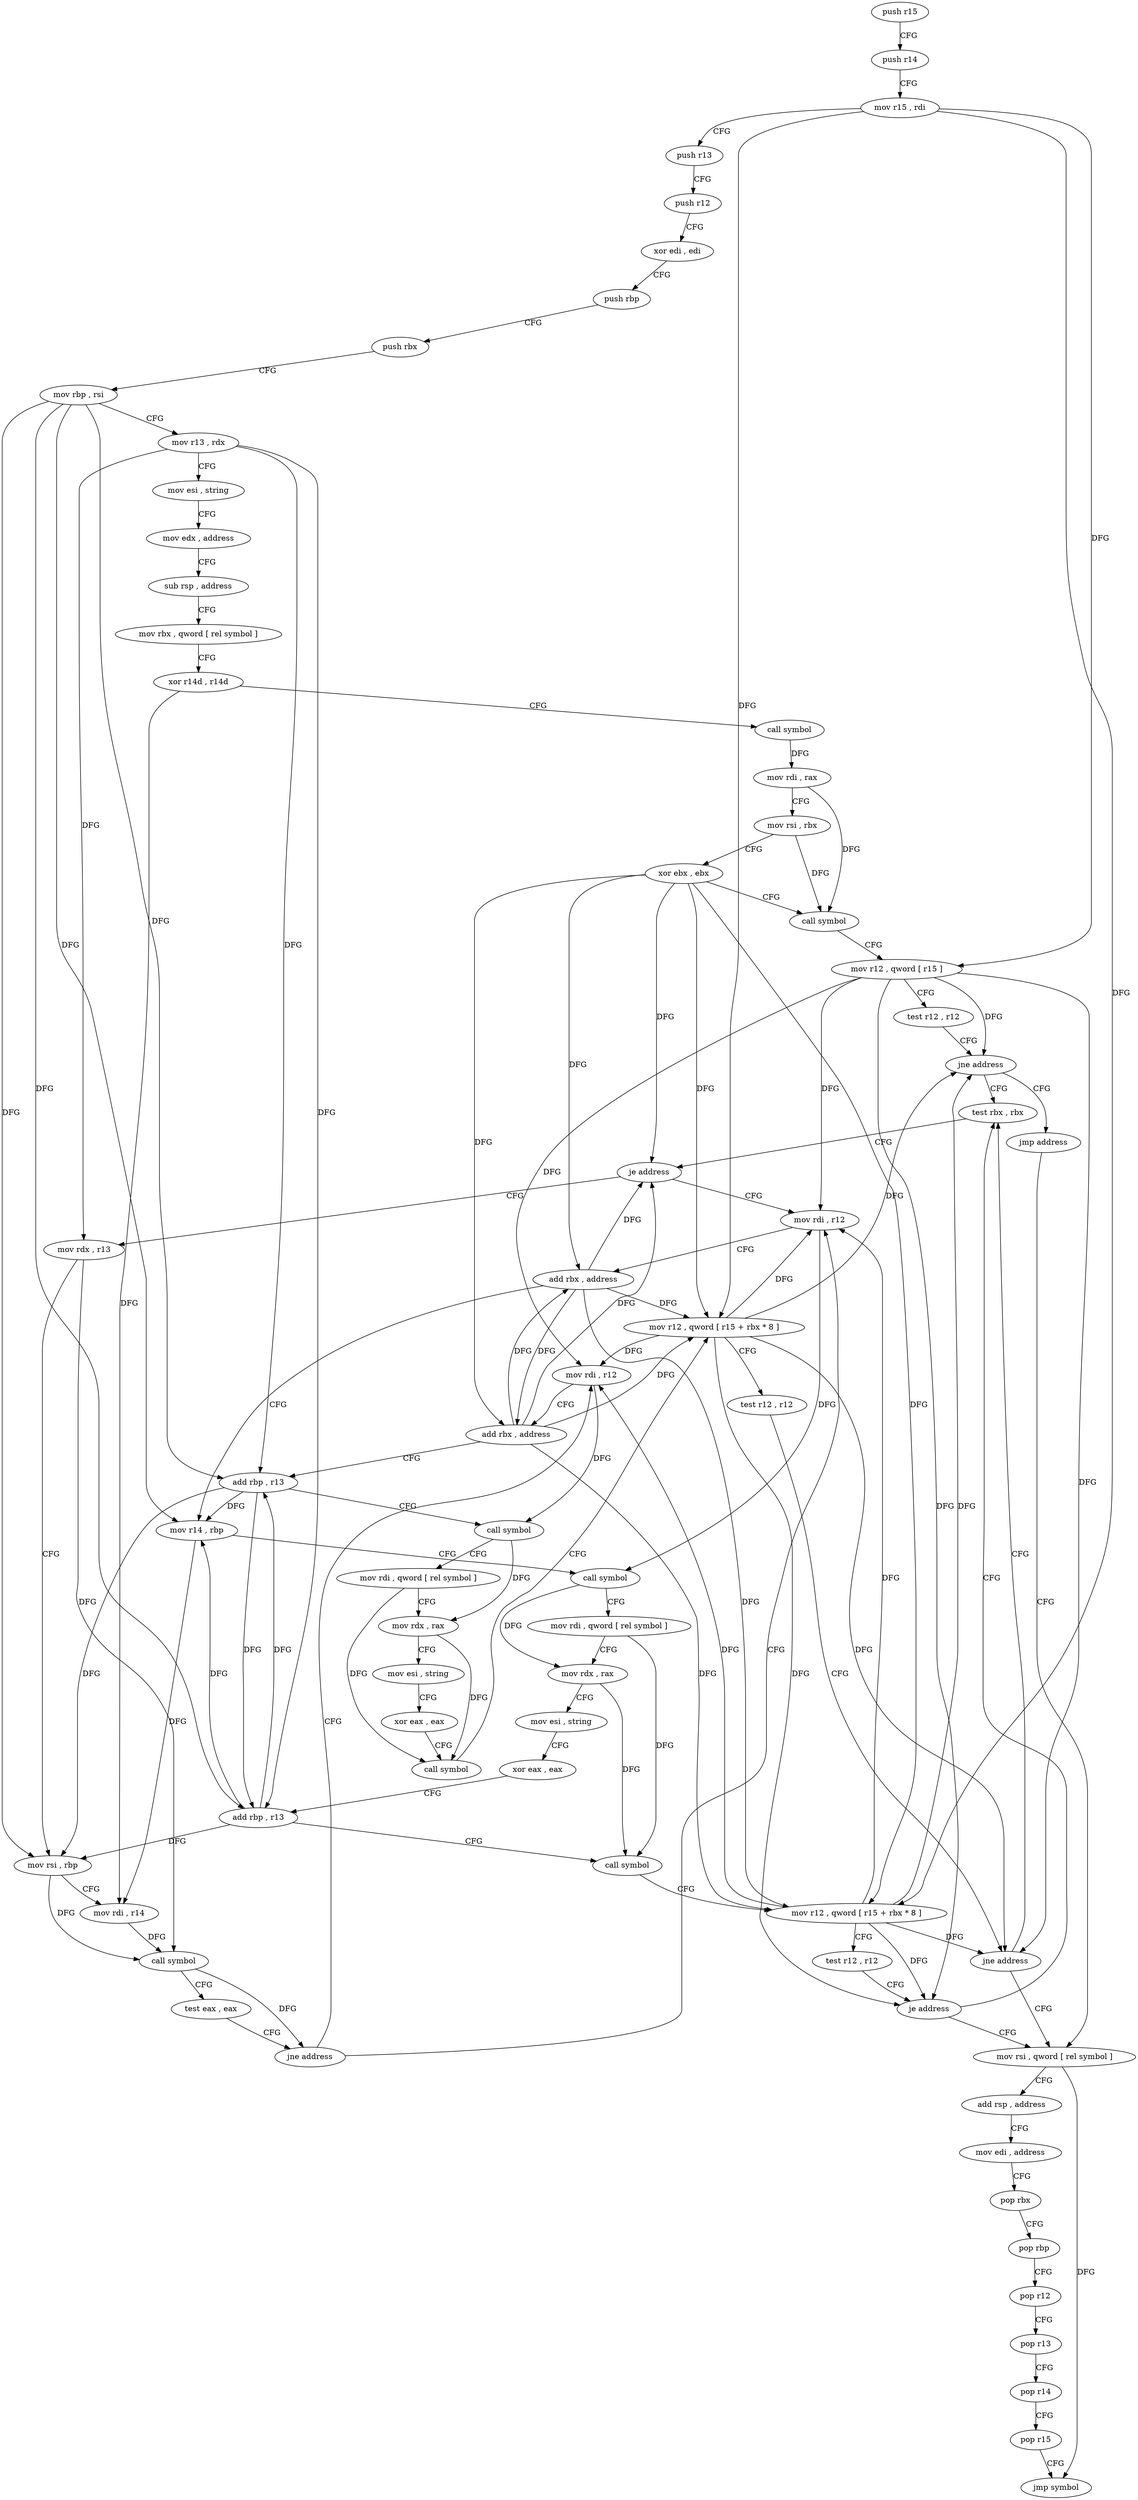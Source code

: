 digraph "func" {
"4402032" [label = "push r15" ]
"4402034" [label = "push r14" ]
"4402036" [label = "mov r15 , rdi" ]
"4402039" [label = "push r13" ]
"4402041" [label = "push r12" ]
"4402043" [label = "xor edi , edi" ]
"4402045" [label = "push rbp" ]
"4402046" [label = "push rbx" ]
"4402047" [label = "mov rbp , rsi" ]
"4402050" [label = "mov r13 , rdx" ]
"4402053" [label = "mov esi , string" ]
"4402058" [label = "mov edx , address" ]
"4402063" [label = "sub rsp , address" ]
"4402067" [label = "mov rbx , qword [ rel symbol ]" ]
"4402074" [label = "xor r14d , r14d" ]
"4402077" [label = "call symbol" ]
"4402082" [label = "mov rdi , rax" ]
"4402085" [label = "mov rsi , rbx" ]
"4402088" [label = "xor ebx , ebx" ]
"4402090" [label = "call symbol" ]
"4402095" [label = "mov r12 , qword [ r15 ]" ]
"4402098" [label = "test r12 , r12" ]
"4402101" [label = "jne address" ]
"4402161" [label = "test rbx , rbx" ]
"4402103" [label = "jmp address" ]
"4402164" [label = "je address" ]
"4402112" [label = "mov rdi , r12" ]
"4402166" [label = "mov rdx , r13" ]
"4402230" [label = "mov rsi , qword [ rel symbol ]" ]
"4402115" [label = "add rbx , address" ]
"4402119" [label = "mov r14 , rbp" ]
"4402122" [label = "call symbol" ]
"4402127" [label = "mov rdi , qword [ rel symbol ]" ]
"4402134" [label = "mov rdx , rax" ]
"4402137" [label = "mov esi , string" ]
"4402142" [label = "xor eax , eax" ]
"4402144" [label = "add rbp , r13" ]
"4402147" [label = "call symbol" ]
"4402152" [label = "mov r12 , qword [ r15 + rbx * 8 ]" ]
"4402156" [label = "test r12 , r12" ]
"4402159" [label = "je address" ]
"4402169" [label = "mov rsi , rbp" ]
"4402172" [label = "mov rdi , r14" ]
"4402175" [label = "call symbol" ]
"4402180" [label = "test eax , eax" ]
"4402182" [label = "jne address" ]
"4402184" [label = "mov rdi , r12" ]
"4402237" [label = "add rsp , address" ]
"4402241" [label = "mov edi , address" ]
"4402246" [label = "pop rbx" ]
"4402247" [label = "pop rbp" ]
"4402248" [label = "pop r12" ]
"4402250" [label = "pop r13" ]
"4402252" [label = "pop r14" ]
"4402254" [label = "pop r15" ]
"4402256" [label = "jmp symbol" ]
"4402187" [label = "add rbx , address" ]
"4402191" [label = "add rbp , r13" ]
"4402194" [label = "call symbol" ]
"4402199" [label = "mov rdi , qword [ rel symbol ]" ]
"4402206" [label = "mov rdx , rax" ]
"4402209" [label = "mov esi , string" ]
"4402214" [label = "xor eax , eax" ]
"4402216" [label = "call symbol" ]
"4402221" [label = "mov r12 , qword [ r15 + rbx * 8 ]" ]
"4402225" [label = "test r12 , r12" ]
"4402228" [label = "jne address" ]
"4402032" -> "4402034" [ label = "CFG" ]
"4402034" -> "4402036" [ label = "CFG" ]
"4402036" -> "4402039" [ label = "CFG" ]
"4402036" -> "4402095" [ label = "DFG" ]
"4402036" -> "4402152" [ label = "DFG" ]
"4402036" -> "4402221" [ label = "DFG" ]
"4402039" -> "4402041" [ label = "CFG" ]
"4402041" -> "4402043" [ label = "CFG" ]
"4402043" -> "4402045" [ label = "CFG" ]
"4402045" -> "4402046" [ label = "CFG" ]
"4402046" -> "4402047" [ label = "CFG" ]
"4402047" -> "4402050" [ label = "CFG" ]
"4402047" -> "4402119" [ label = "DFG" ]
"4402047" -> "4402144" [ label = "DFG" ]
"4402047" -> "4402169" [ label = "DFG" ]
"4402047" -> "4402191" [ label = "DFG" ]
"4402050" -> "4402053" [ label = "CFG" ]
"4402050" -> "4402144" [ label = "DFG" ]
"4402050" -> "4402166" [ label = "DFG" ]
"4402050" -> "4402191" [ label = "DFG" ]
"4402053" -> "4402058" [ label = "CFG" ]
"4402058" -> "4402063" [ label = "CFG" ]
"4402063" -> "4402067" [ label = "CFG" ]
"4402067" -> "4402074" [ label = "CFG" ]
"4402074" -> "4402077" [ label = "CFG" ]
"4402074" -> "4402172" [ label = "DFG" ]
"4402077" -> "4402082" [ label = "DFG" ]
"4402082" -> "4402085" [ label = "CFG" ]
"4402082" -> "4402090" [ label = "DFG" ]
"4402085" -> "4402088" [ label = "CFG" ]
"4402085" -> "4402090" [ label = "DFG" ]
"4402088" -> "4402090" [ label = "CFG" ]
"4402088" -> "4402164" [ label = "DFG" ]
"4402088" -> "4402115" [ label = "DFG" ]
"4402088" -> "4402152" [ label = "DFG" ]
"4402088" -> "4402187" [ label = "DFG" ]
"4402088" -> "4402221" [ label = "DFG" ]
"4402090" -> "4402095" [ label = "CFG" ]
"4402095" -> "4402098" [ label = "CFG" ]
"4402095" -> "4402101" [ label = "DFG" ]
"4402095" -> "4402112" [ label = "DFG" ]
"4402095" -> "4402159" [ label = "DFG" ]
"4402095" -> "4402184" [ label = "DFG" ]
"4402095" -> "4402228" [ label = "DFG" ]
"4402098" -> "4402101" [ label = "CFG" ]
"4402101" -> "4402161" [ label = "CFG" ]
"4402101" -> "4402103" [ label = "CFG" ]
"4402161" -> "4402164" [ label = "CFG" ]
"4402103" -> "4402230" [ label = "CFG" ]
"4402164" -> "4402112" [ label = "CFG" ]
"4402164" -> "4402166" [ label = "CFG" ]
"4402112" -> "4402115" [ label = "CFG" ]
"4402112" -> "4402122" [ label = "DFG" ]
"4402166" -> "4402169" [ label = "CFG" ]
"4402166" -> "4402175" [ label = "DFG" ]
"4402230" -> "4402237" [ label = "CFG" ]
"4402230" -> "4402256" [ label = "DFG" ]
"4402115" -> "4402119" [ label = "CFG" ]
"4402115" -> "4402164" [ label = "DFG" ]
"4402115" -> "4402152" [ label = "DFG" ]
"4402115" -> "4402187" [ label = "DFG" ]
"4402115" -> "4402221" [ label = "DFG" ]
"4402119" -> "4402122" [ label = "CFG" ]
"4402119" -> "4402172" [ label = "DFG" ]
"4402122" -> "4402127" [ label = "CFG" ]
"4402122" -> "4402134" [ label = "DFG" ]
"4402127" -> "4402134" [ label = "CFG" ]
"4402127" -> "4402147" [ label = "DFG" ]
"4402134" -> "4402137" [ label = "CFG" ]
"4402134" -> "4402147" [ label = "DFG" ]
"4402137" -> "4402142" [ label = "CFG" ]
"4402142" -> "4402144" [ label = "CFG" ]
"4402144" -> "4402147" [ label = "CFG" ]
"4402144" -> "4402119" [ label = "DFG" ]
"4402144" -> "4402169" [ label = "DFG" ]
"4402144" -> "4402191" [ label = "DFG" ]
"4402147" -> "4402152" [ label = "CFG" ]
"4402152" -> "4402156" [ label = "CFG" ]
"4402152" -> "4402101" [ label = "DFG" ]
"4402152" -> "4402112" [ label = "DFG" ]
"4402152" -> "4402159" [ label = "DFG" ]
"4402152" -> "4402184" [ label = "DFG" ]
"4402152" -> "4402228" [ label = "DFG" ]
"4402156" -> "4402159" [ label = "CFG" ]
"4402159" -> "4402230" [ label = "CFG" ]
"4402159" -> "4402161" [ label = "CFG" ]
"4402169" -> "4402172" [ label = "CFG" ]
"4402169" -> "4402175" [ label = "DFG" ]
"4402172" -> "4402175" [ label = "DFG" ]
"4402175" -> "4402180" [ label = "CFG" ]
"4402175" -> "4402182" [ label = "DFG" ]
"4402180" -> "4402182" [ label = "CFG" ]
"4402182" -> "4402112" [ label = "CFG" ]
"4402182" -> "4402184" [ label = "CFG" ]
"4402184" -> "4402187" [ label = "CFG" ]
"4402184" -> "4402194" [ label = "DFG" ]
"4402237" -> "4402241" [ label = "CFG" ]
"4402241" -> "4402246" [ label = "CFG" ]
"4402246" -> "4402247" [ label = "CFG" ]
"4402247" -> "4402248" [ label = "CFG" ]
"4402248" -> "4402250" [ label = "CFG" ]
"4402250" -> "4402252" [ label = "CFG" ]
"4402252" -> "4402254" [ label = "CFG" ]
"4402254" -> "4402256" [ label = "CFG" ]
"4402187" -> "4402191" [ label = "CFG" ]
"4402187" -> "4402164" [ label = "DFG" ]
"4402187" -> "4402115" [ label = "DFG" ]
"4402187" -> "4402152" [ label = "DFG" ]
"4402187" -> "4402221" [ label = "DFG" ]
"4402191" -> "4402194" [ label = "CFG" ]
"4402191" -> "4402119" [ label = "DFG" ]
"4402191" -> "4402169" [ label = "DFG" ]
"4402191" -> "4402144" [ label = "DFG" ]
"4402194" -> "4402199" [ label = "CFG" ]
"4402194" -> "4402206" [ label = "DFG" ]
"4402199" -> "4402206" [ label = "CFG" ]
"4402199" -> "4402216" [ label = "DFG" ]
"4402206" -> "4402209" [ label = "CFG" ]
"4402206" -> "4402216" [ label = "DFG" ]
"4402209" -> "4402214" [ label = "CFG" ]
"4402214" -> "4402216" [ label = "CFG" ]
"4402216" -> "4402221" [ label = "CFG" ]
"4402221" -> "4402225" [ label = "CFG" ]
"4402221" -> "4402101" [ label = "DFG" ]
"4402221" -> "4402112" [ label = "DFG" ]
"4402221" -> "4402159" [ label = "DFG" ]
"4402221" -> "4402184" [ label = "DFG" ]
"4402221" -> "4402228" [ label = "DFG" ]
"4402225" -> "4402228" [ label = "CFG" ]
"4402228" -> "4402161" [ label = "CFG" ]
"4402228" -> "4402230" [ label = "CFG" ]
}
